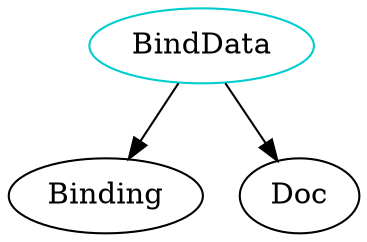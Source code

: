 digraph binddata{
BindData -> Binding;
BindData -> Doc;
BindData	[shape=oval, color=cyan3, label="BindData"];
}
